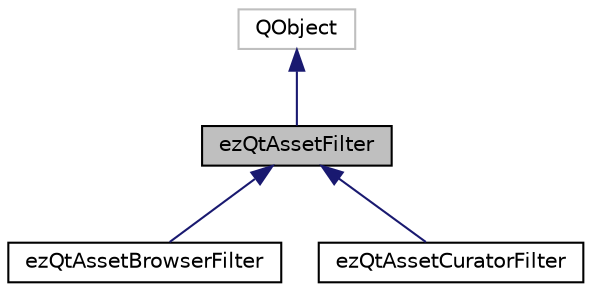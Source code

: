 digraph "ezQtAssetFilter"
{
 // LATEX_PDF_SIZE
  edge [fontname="Helvetica",fontsize="10",labelfontname="Helvetica",labelfontsize="10"];
  node [fontname="Helvetica",fontsize="10",shape=record];
  Node1 [label="ezQtAssetFilter",height=0.2,width=0.4,color="black", fillcolor="grey75", style="filled", fontcolor="black",tooltip=" "];
  Node2 -> Node1 [dir="back",color="midnightblue",fontsize="10",style="solid",fontname="Helvetica"];
  Node2 [label="QObject",height=0.2,width=0.4,color="grey75", fillcolor="white", style="filled",tooltip=" "];
  Node1 -> Node3 [dir="back",color="midnightblue",fontsize="10",style="solid",fontname="Helvetica"];
  Node3 [label="ezQtAssetBrowserFilter",height=0.2,width=0.4,color="black", fillcolor="white", style="filled",URL="$d5/d1f/classez_qt_asset_browser_filter.htm",tooltip=" "];
  Node1 -> Node4 [dir="back",color="midnightblue",fontsize="10",style="solid",fontname="Helvetica"];
  Node4 [label="ezQtAssetCuratorFilter",height=0.2,width=0.4,color="black", fillcolor="white", style="filled",URL="$dd/d71/classez_qt_asset_curator_filter.htm",tooltip=" "];
}
